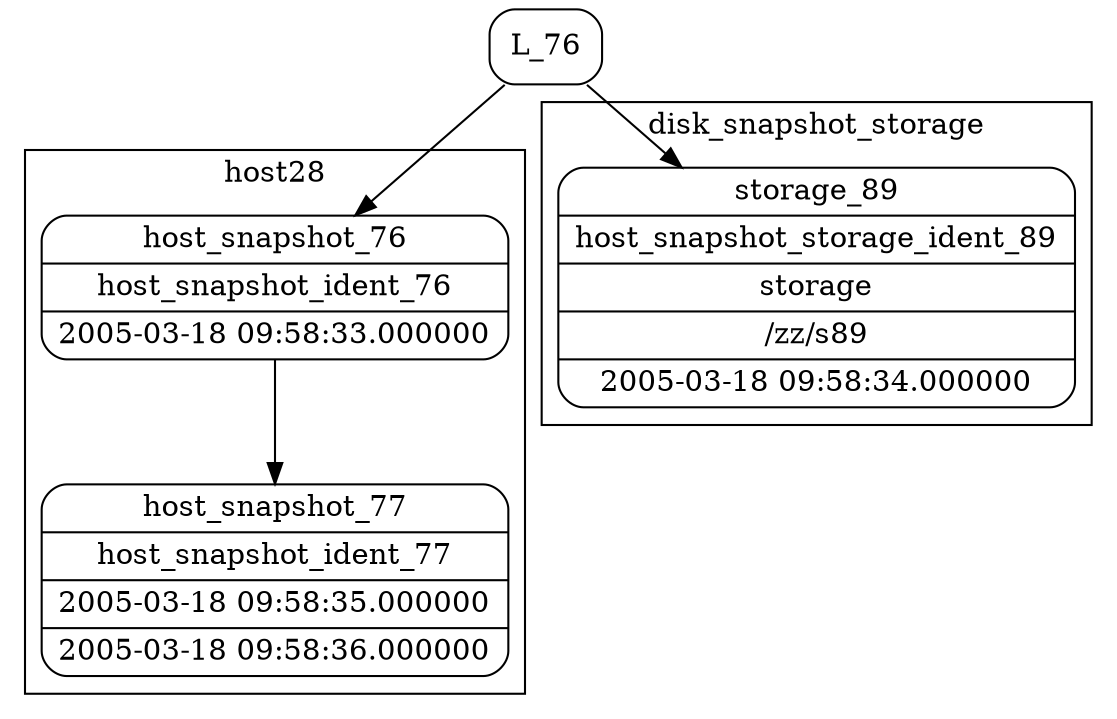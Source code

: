 digraph structs{
rankdir=TB
node[shape=record]
subgraph cluster_host28{
        label = "host28"
        node[shape=record]
        Host_snapshot_76 [label="{<f0> host_snapshot_76|<f1> host_snapshot_ident_76|<f2> 2005-03-18 09:58:33.000000}" shape=Mrecord];
Host_snapshot_77 [label="{<f0> host_snapshot_77|<f1> host_snapshot_ident_77|<f2> 2005-03-18 09:58:35.000000|<f3> 2005-03-18 09:58:36.000000}" shape=Mrecord];
Host_snapshot_76->Host_snapshot_77;
}
subgraph cluster_storage{
            label = "disk_snapshot_storage"
            node[shape=record]
            Storage_89 [label="{<f0> storage_89|<f1> host_snapshot_storage_ident_89|<f2> storage|<f3> /zz/s89|<f4> 2005-03-18 09:58:34.000000}" shape=Mrecord];
}
Locator_76 [label="<f0> L_76" shape=Mrecord];
Locator_76 -> Host_snapshot_76;
Locator_76 -> Storage_89;
}
